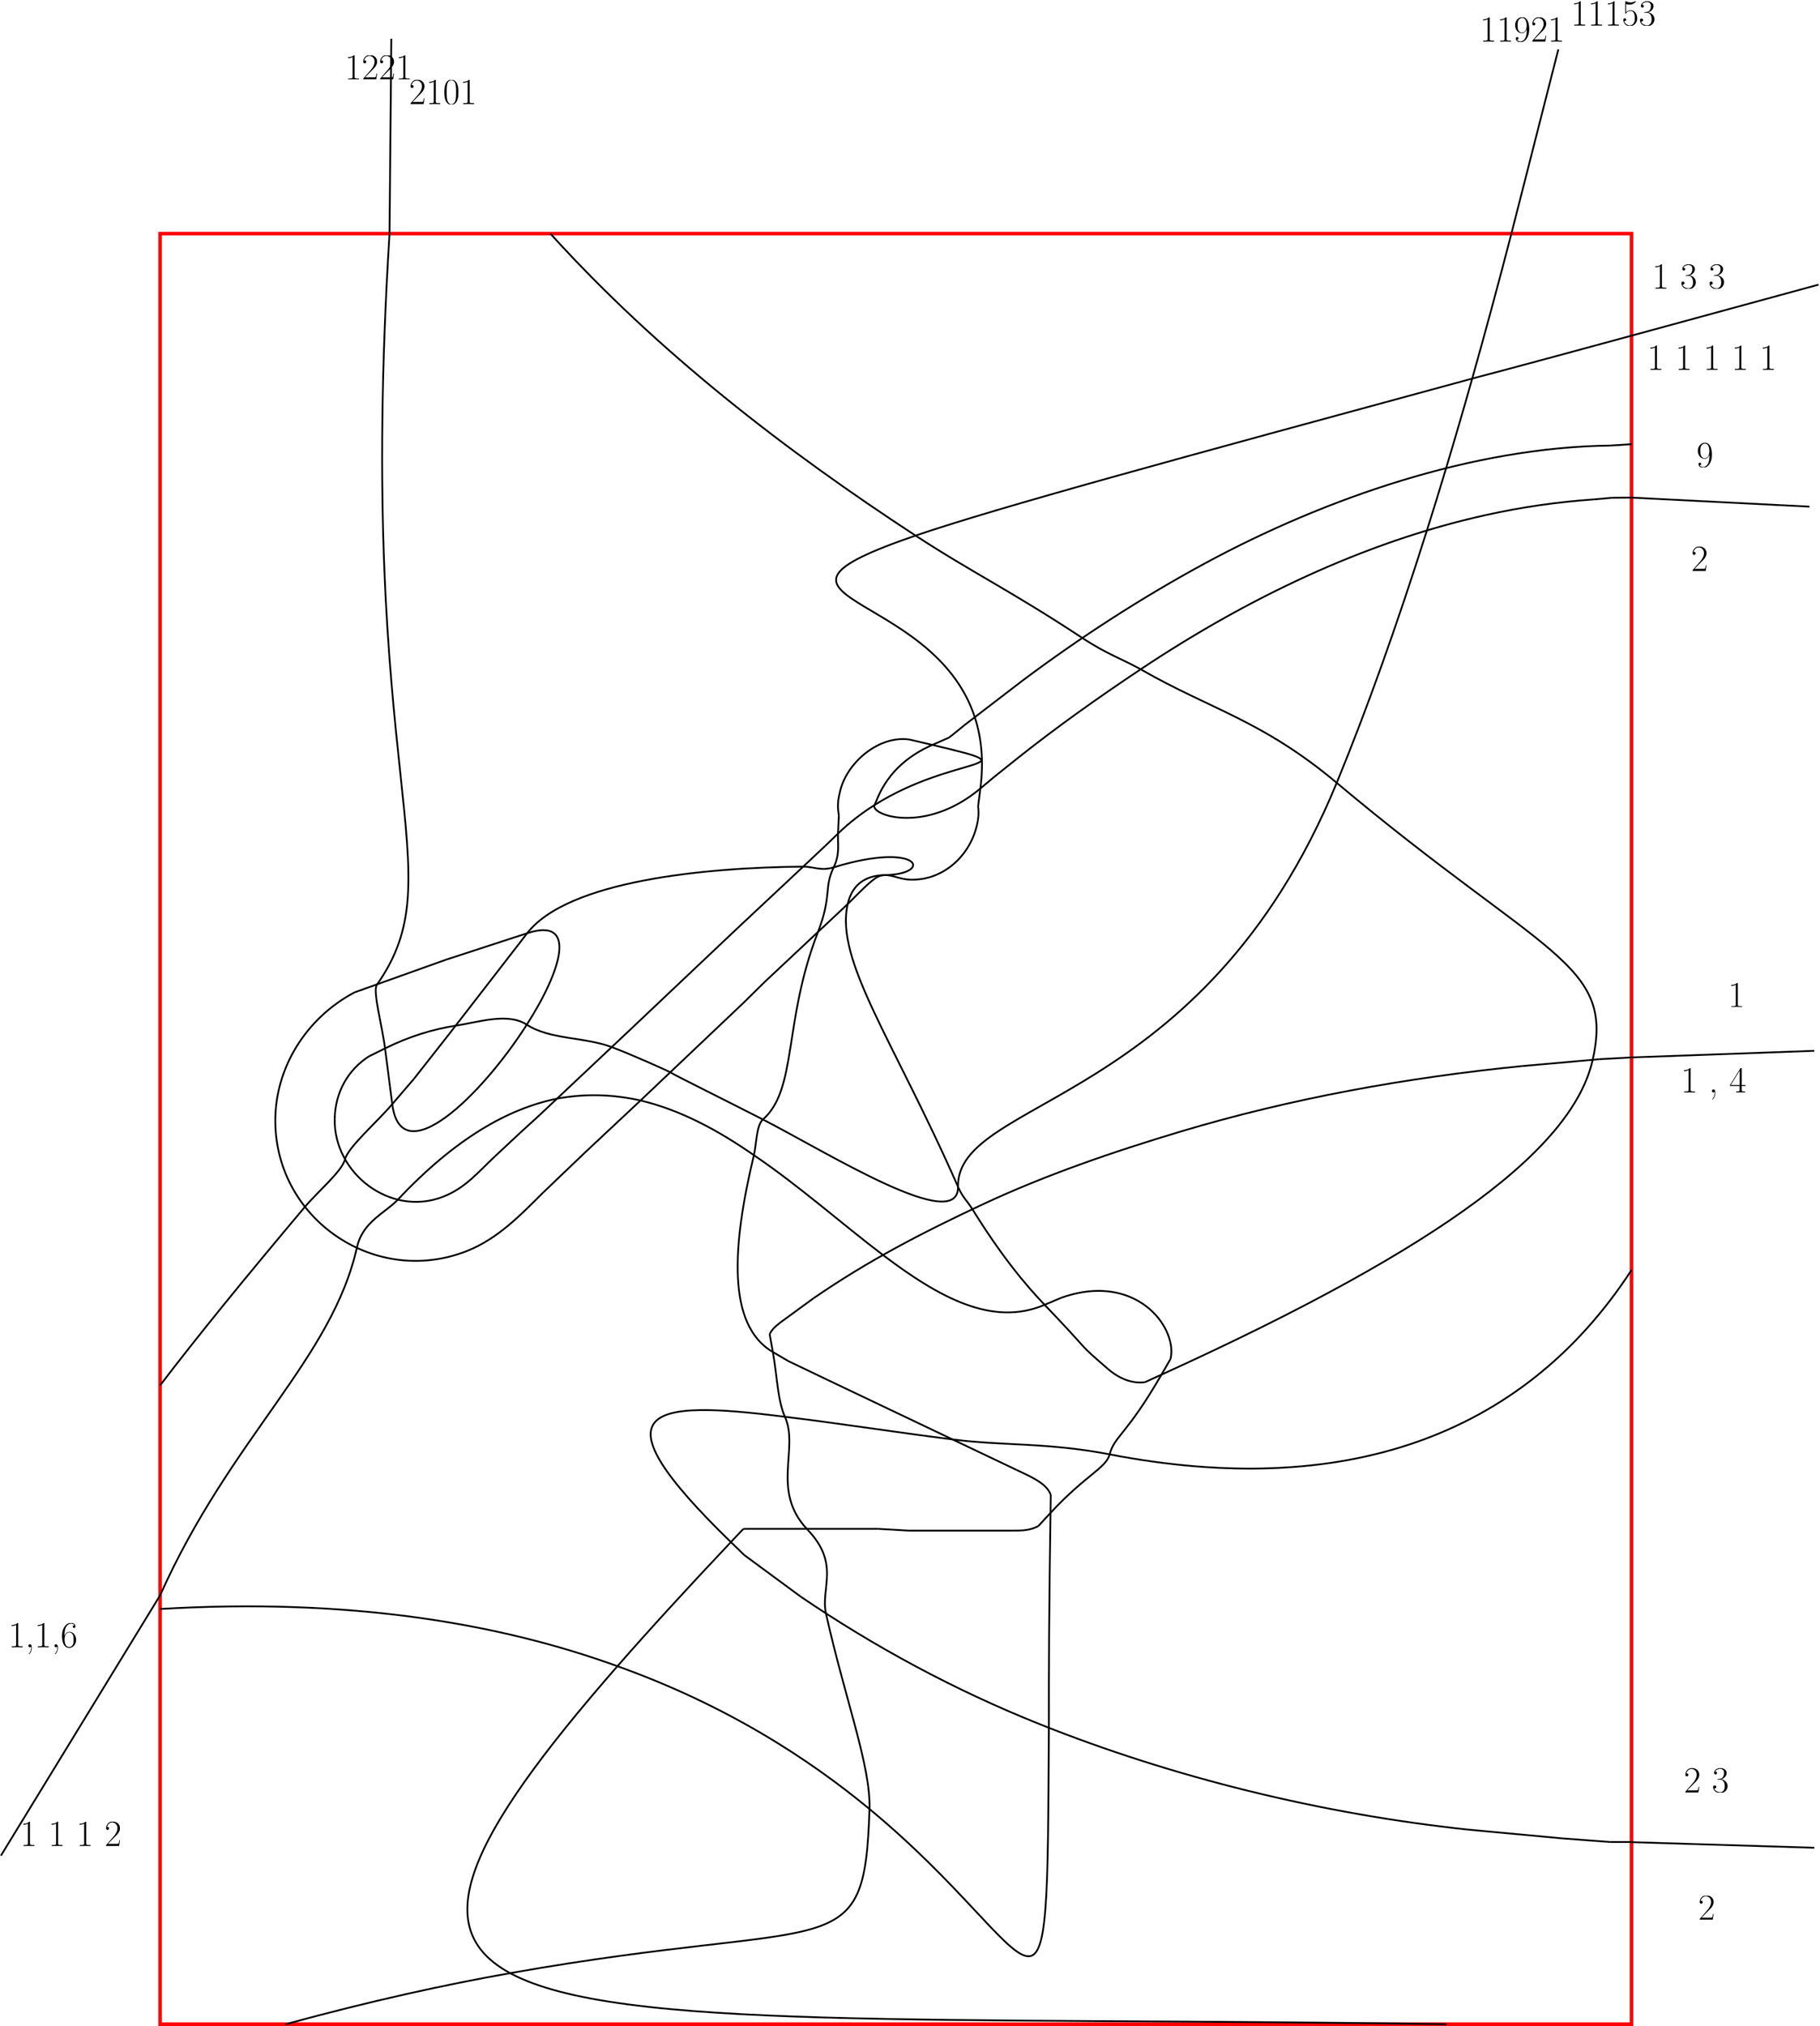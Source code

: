 <?xml version="1.0"?>
<!DOCTYPE ipe SYSTEM "ipe.dtd">
<ipe version="70005" creator="svgtoipe 20091018">
<ipestyle>
<layout paper="1031 1226" frame="1031 1226" origin="0 0" crop="no"/>
<opacity name="10%" value="0.10"/>
<opacity name="20%" value="0.20"/>
<opacity name="30%" value="0.30"/>
<opacity name="40%" value="0.40"/>
<opacity name="50%" value="0.50"/>
<opacity name="60%" value="0.60"/>
<opacity name="70%" value="0.70"/>
<opacity name="80%" value="0.80"/>
<opacity name="90%" value="0.90"/>
<pathstyle cap="0" join="0" fillrule="wind"/>
</ipestyle>
<page>
<group matrix="1 0 0 -1 0 1226">
<group matrix="1 0 0 1 101 151">
<path stroke="1 0 0" pen="2" cap="0" join="0">
0 0 m 821.94 0 l 821.94 1000 l 0 1000 l h
</path>
<path stroke="0 0 0" pen="1" cap="0" join="0">
821.94 147.439 m
818.727 147.442 815.038 147.473 811.039 147.519 c
</path>
<path stroke="0 0 0" pen="1" cap="0" join="0">
811.039 147.519 m
807.689 147.824 804.339 148.129 800.99 148.433 c
</path>
<path stroke="0 0 0" pen="1" cap="0" join="0">
800.99 148.433 m
780.589 149.84 760.691 152.725 740.693 157.146 c
</path>
<path stroke="0 0 0" pen="1" cap="0" join="0">
740.693 157.146 m
672.015 172.311 606.04 204.459 547.743 243.32 c
</path>
<path stroke="0 0 0" pen="1" cap="0" join="0">
547.743 243.32 m
523.996 259.148 500.732 275.649 478.402 293.437 c
</path>
<path stroke="0 0 0" pen="1" cap="0" join="0">
426.145 360.326 m
442.465 357.352 454.364 343.403 456.856 327.404 c
</path>
<path stroke="0 0 0" pen="1" cap="0" join="0">
415.091 360.326 m
418.578 361.08 422.648 360.869 426.145 360.326 c
</path>
<path stroke="0 0 0" pen="1" cap="0" join="0">
400.016 359.723 m
395.092 362.829 386.791 372.074 381.927 376.476 c
</path>
<path stroke="0 0 0" pen="1" cap="0" join="0">
381.927 376.476 m
367.188 390.297 352.449 404.118 337.71 417.94 c
</path>
<path stroke="0 0 0" pen="1" cap="0" join="0">
337.71 417.94 m
333.69 421.899 329.67 425.859 325.65 429.818 c
</path>
<path stroke="0 0 0" pen="1" cap="0" join="0">
325.65 429.818 m
306.556 447.924 287.463 466.03 268.369 484.135 c
</path>
<path stroke="0 0 0" pen="1" cap="0" join="0">
268.369 484.135 m
257.984 493.863 247.6 503.591 237.215 513.319 c
</path>
<path stroke="0 0 0" pen="1" cap="0" join="0">
237.215 513.319 m
229.511 520.689 221.806 528.058 214.102 535.428 c
</path>
<path stroke="0 0 0" pen="1" cap="0" join="0">
214.102 535.428 m
201.439 548.07 188.767 561.175 171.894 567.988 c
</path>
<path stroke="0 0 0" pen="1" cap="0" join="0">
171.894 567.988 m
121.054 588.519 64.9877 551.276 64.3647 496.235 c
</path>
<path stroke="0 0 0" pen="1" cap="0" join="0">
64.3647 496.235 m
64.023 465.795 81.8206 437.948 108.582 423.768 c
</path>
<path stroke="0 0 0" pen="1" cap="0" join="0">
108.582 423.768 m
125.666 417.665 142.75 411.562 159.834 405.458 c
</path>
<path stroke="0 0 0" pen="1" cap="0" join="0">
141.745 472.116 m
148.328 463.742 154.91 455.367 161.493 446.993 c
</path>
<path stroke="0 0 0" pen="1" cap="0" join="0">
157.825 537.97 m
128.611 549.196 96.8445 524.796 97.5379 494.225 c
</path>
<path stroke="0 0 0" pen="1" cap="0" join="0">
186.968 515.419 m
177.431 524.303 170.577 533.076 157.825 537.97 c
</path>
<path stroke="0 0 0" pen="1" cap="0" join="0">
201.037 502.265 m
196.347 506.65 191.658 511.034 186.968 515.419 c
</path>
<path stroke="0 0 0" pen="1" cap="0" join="0">
212.092 492.175 m
208.407 495.538 204.722 498.901 201.037 502.265 c
</path>
<path stroke="0 0 0" pen="1" cap="0" join="0">
263.344 443.887 m
246.26 459.983 229.176 476.079 212.092 492.175 c
</path>
<path stroke="0 0 0" pen="1" cap="0" join="0">
322.636 387.791 m
302.872 406.49 283.108 425.189 263.344 443.887 c
</path>
<path stroke="0 0 0" pen="1" cap="0" join="0">
352.784 359.572 m
342.735 368.979 332.685 378.385 322.636 387.791 c
</path>
<path stroke="0 0 0" pen="1" cap="0" join="0">
379.646 312.33 m
382.922 296.301 400.187 280.966 417.1 282.373 c
</path>
<path stroke="0 0 0" pen="1" cap="0" join="0">
449.259 274.544 m
459.978 266.327 470.698 258.11 481.417 249.893 c
</path>
<path stroke="0 0 0" pen="1" cap="0" join="0">
481.417 249.893 m
513.887 225.553 548.216 203.314 583.921 184.009 c
</path>
<path stroke="0 0 0" pen="1" cap="0" join="0">
583.921 184.009 m
650.841 147.82 733.387 119.27 810.034 118.376 c
</path>
<path stroke="0 0 0" pen="1" cap="0" join="0">
810.034 118.376 m
813.933 118.116 817.832 117.856 821.94 117.596 c
</path>
<path stroke="0 0 0" pen="1" cap="0" join="0">
821.088 898.253 m
821.442 898.282 821.796 898.31 821.94 898.338 c
</path>
<path stroke="0 0 0" pen="1" cap="0" join="0">
810.034 898.253 m
813.719 898.253 817.404 898.253 821.088 898.253 c
</path>
<path stroke="0 0 0" pen="1" cap="0" join="0">
783.905 896.294 m
792.615 896.947 801.325 897.6 810.034 898.253 c
</path>
<path stroke="0 0 0" pen="1" cap="0" join="0">
730.643 891.339 m
748.397 892.991 766.151 894.642 783.905 896.294 c
</path>
<path stroke="0 0 0" pen="1" cap="0" join="0">
490.461 832.088 m
566.164 862.457 649.534 882.667 730.643 891.339 c
</path>
<path stroke="0 0 0" pen="1" cap="0" join="0">
357.809 761.199 m
399.303 789.428 443.882 813.396 490.461 832.088 c
</path>
<path stroke="0 0 0" pen="1" cap="0" join="0">
330.675 723.353 m
354.124 723.353 377.573 723.353 401.021 723.353 c
</path>
<path stroke="0 0 0" pen="1" cap="0" join="0">
401.021 723.353 m
406.716 723.688 412.411 724.023 418.105 724.358 c
</path>
<path stroke="0 0 0" pen="1" cap="0" join="0">
418.105 724.358 m
437.534 724.358 456.963 724.358 476.392 724.358 c
</path>
<path stroke="0 0 0" pen="1" cap="0" join="0">
476.392 724.358 m
480.683 724.348 484.341 724.358 488.452 722.79 c
</path>
<path stroke="0 0 0" pen="1" cap="0" join="0">
496.481 702.269 m
493.165 696.842 484.13 693.224 478.402 690.451 c
</path>
<path stroke="0 0 0" pen="1" cap="0" join="0">
478.402 690.451 m
443.229 673.698 408.056 656.946 372.883 640.193 c
</path>
<path stroke="0 0 0" pen="1" cap="0" join="0">
346.754 607.915 m
352.784 603.51 358.814 599.105 364.843 594.7 c
</path>
<path stroke="0 0 0" pen="1" cap="0" join="0">
364.843 594.7 m
395.585 573.505 425.653 558.019 459.308 542.241 c
</path>
<path stroke="0 0 0" pen="1" cap="0" join="0">
459.308 542.241 m
494.542 525.72 532.609 512.716 569.852 501.541 c
</path>
<path stroke="0 0 0" pen="1" cap="0" join="0">
569.852 501.541 m
632.018 482.889 696.284 471.363 760.792 464.911 c
</path>
<path stroke="0 0 0" pen="1" cap="0" join="0">
760.792 464.911 m
771.846 463.933 782.901 462.955 793.955 461.976 c
</path>
<path stroke="0 0 0" pen="1" cap="0" join="0">
793.955 461.976 m
797.305 461.672 800.655 461.367 804.004 461.062 c
</path>
<path stroke="0 0 0" pen="1" cap="0" join="0">
804.004 461.062 m
809.91 460.734 815.816 460.406 821.94 460.078 c
</path>
<path stroke="0 0 0" pen="1" cap="0" join="0">
404.93 358.241 m
408.211 358.185 411.468 359.666 415.091 360.326 c
</path>
<path stroke="0 0 0" pen="1" cap="0" join="0">
404.93 358.241 m
403.313 358.268 401.691 358.669 400.016 359.723 c
</path>
<path stroke="0 0 0" pen="1" cap="0" join="0">
456.856 327.404 m
457.35 324.247 457.213 321.833 456.939 319.854 c
</path>
<path stroke="0 0 0" pen="1" cap="0" join="0">
456.939 319.854 m
457.364 316.53 457.789 313.206 458.214 309.882 c
</path>
<path stroke="0 0 0" pen="1" cap="0" join="0">
478.402 293.437 m
474.275 296.739 470.148 300.04 466.021 303.342 c
</path>
<path stroke="0 0 0" pen="1" cap="0" join="0">
466.021 303.342 m
463.419 305.522 460.816 307.702 458.214 309.882 c
</path>
<path stroke="0 0 0" pen="1" cap="0" join="0">
379.157 325.02 m
378.614 320.978 378.172 318.325 379.646 312.33 c
</path>
<path stroke="0 0 0" pen="1" cap="0" join="0">
378.688 335.058 m
378.844 331.712 379.001 328.366 379.157 325.02 c
</path>
<path stroke="0 0 0" pen="1" cap="0" join="0">
371.305 342.182 m
365.131 347.979 358.958 353.776 352.784 359.572 c
</path>
<path stroke="0 0 0" pen="1" cap="0" join="0">
378.688 335.058 m
376.227 337.433 373.766 339.807 371.305 342.182 c
</path>
<path stroke="0 0 0" pen="1" cap="0" join="0">
440.677 281.465 m
444.018 278.924 447.565 275.9 449.259 274.544 c
</path>
<path stroke="0 0 0" pen="1" cap="0" join="0">
431.373 285.554 m
434.474 284.191 437.576 282.828 440.677 281.465 c
</path>
<path stroke="0 0 0" pen="1" cap="0" join="0">
417.1 282.373 m
418.302 282.47 419.845 282.807 421.526 283.231 c
</path>
<path stroke="0 0 0" pen="1" cap="0" join="0">
421.526 283.231 m
424.808 284.005 428.09 284.779 431.373 285.554 c
</path>
<path stroke="0 0 0" pen="1" cap="0" join="0">
325.759 723.433 m
327.534 723.296 329.312 723.356 330.675 723.353 c
</path>
<path stroke="0 0 0" pen="1" cap="0" join="0">
318.848 730.755 m
321.152 728.315 323.455 725.874 325.759 723.433 c
</path>
<path stroke="0 0 0" pen="1" cap="0" join="0">
326.304 737.99 m
336.805 745.726 347.307 753.463 357.809 761.199 c
</path>
<path stroke="0 0 0" pen="1" cap="0" join="0">
318.848 730.755 m
321.333 733.167 323.818 735.579 326.304 737.99 c
</path>
<path stroke="0 0 0" pen="1" cap="0" join="0">
497.544 704.361 m
497.258 703.657 496.905 702.958 496.481 702.269 c
</path>
<path stroke="0 0 0" pen="1" cap="0" join="0">
497.385 714.461 m
497.438 711.094 497.491 707.727 497.544 704.361 c
</path>
<path stroke="0 0 0" pen="1" cap="0" join="0">
488.452 722.79 m
489.192 722.507 489.904 722.175 490.582 721.8 c
</path>
<path stroke="0 0 0" pen="1" cap="0" join="0">
490.582 721.8 m
492.85 719.354 495.117 716.907 497.385 714.461 c
</path>
<path stroke="0 0 0" pen="1" cap="0" join="0">
340.508 614.693 m
341.649 611.97 344.089 609.972 346.754 607.915 c
</path>
<path stroke="0 0 0" pen="1" cap="0" join="0">
342.301 624.618 m
341.703 621.31 341.105 618.001 340.508 614.693 c
</path>
<path stroke="0 0 0" pen="1" cap="0" join="0">
372.883 640.193 m
365.567 636.688 358.251 633.182 350.935 629.677 c
</path>
<path stroke="0 0 0" pen="1" cap="0" join="0">
350.935 629.677 m
348.057 627.991 345.179 626.304 342.301 624.618 c
</path>
<path stroke="0 0 0" pen="1" cap="0" join="0">
550.08 641.467 m
543.936 642.293 536.593 640.214 529.489 634.07 c
</path>
<path stroke="0 0 0" pen="1" cap="0" join="0">
559.374 637.241 m
556.276 638.65 553.178 640.058 550.08 641.467 c
</path>
<path stroke="0 0 0" pen="1" cap="0" join="0">
564.42 628.51 m
565.075 625.637 565.078 622.413 564.273 618.963 c
</path>
<path stroke="0 0 0" pen="1" cap="0" join="0">
559.374 637.241 m
561.056 634.331 562.738 631.42 564.42 628.51 c
</path>
<path stroke="0 0 0" pen="1" cap="0" join="0">
161.493 446.993 m
173.836 431.048 186.179 415.102 198.522 399.157 c
</path>
<path stroke="0 0 0" pen="1" cap="0" join="0">
198.522 399.157 m
200.701 396.343 202.879 393.53 205.057 390.716 c
</path>
<path stroke="0 0 0" pen="1" cap="0" join="0">
159.834 405.458 m
171.592 401.625 183.35 397.792 195.108 393.959 c
</path>
<path stroke="0 0 0" pen="1" cap="0" join="0">
195.108 393.959 m
198.424 392.878 201.741 391.797 205.057 390.716 c
</path>
<path stroke="0 0 0" pen="1" cap="0" join="0">
129.686 486.186 m
129.257 482.863 128.829 479.539 128.4 476.216 c
</path>
<path stroke="0 0 0" pen="1" cap="0" join="0">
136.198 478.588 m
138.047 476.431 139.896 474.274 141.745 472.116 c
</path>
<path stroke="0 0 0" pen="1" cap="0" join="0">
129.686 486.186 m
131.857 483.653 134.027 481.121 136.198 478.588 c
</path>
<path stroke="0 0 0" pen="1" cap="0" join="0">
97.5379 494.225 m
97.8798 479.508 104.94 467.019 116.669 459.483 c
</path>
<path stroke="0 0 0" pen="1" cap="0" join="0">
116.669 459.483 m
119.668 457.999 122.667 456.516 125.666 455.032 c
</path>
<path stroke="0 0 0" pen="1" cap="0" join="0">
128.4 476.216 m
127.917 472.474 127.434 468.731 126.951 464.989 c
</path>
<path stroke="0 0 0" pen="1" cap="0" join="0">
126.951 464.989 m
126.523 461.67 126.095 458.351 125.666 455.032 c
</path>
<path stroke="0 0 0" pen="1" cap="0" join="0">
564.273 618.963 m
560.158 601.33 537.75 582.079 503.34 594.321 c
</path>
<path stroke="0 0 0" pen="1" cap="0" join="0">
503.34 594.321 m
500.258 595.631 497.176 596.941 494.095 598.251 c
</path>
<path stroke="0 0 0" pen="1" cap="0" join="0">
529.489 634.07 m
512.574 619.443 519.837 625.451 501.298 605.811 c
</path>
<path stroke="0 0 0" pen="1" cap="0" join="0">
501.298 605.811 m
498.897 603.291 496.496 600.771 494.095 598.251 c
</path>
<path stroke="0 0 0" pen="1" cap="0" join="0">
384.028 374.751 m
386.253 364.58 392.773 358.447 404.93 358.241 c
</path>
<path stroke="0 0 0" pen="1" cap="0" join="0">
496.467 834.469 m
496.411 802.521 496.628 762.701 497.385 714.461 c
</path>
<path stroke="0 0 0" pen="1" cap="0" join="0">
0 768.113 m
106.439 761.801 189.979 776.328 255.474 800.065 c
</path>
<path stroke="0 0 0" pen="1" cap="0" join="0">
255.474 800.065 m
273.499 779.44 294.709 756.331 318.848 730.755 c
</path>
<path stroke="0 0 0" pen="1" cap="0" join="0">
707.718 165.559 m
711.267 154.325 714.838 142.738 718.429 130.787 c
</path>
<path stroke="0 0 0" pen="1" cap="0" join="0">
125.666 455.032 m
139.065 448.404 152.294 444.329 165.373 442.306 c
</path>
<path stroke="0 0 0" pen="1" cap="0" join="0">
70.2472 1000 m
118.136 986.858 159.673 977.856 195.53 971.492 c
</path>
<path stroke="0 0 0" pen="1" cap="0" join="0">
718.579 1000 m
427.651 995.694 255.328 1003.8 195.53 971.492 c
</path>
<path stroke="0 0 0" pen="1" cap="0" join="0">
195.53 971.492 m
149.466 946.489 170.359 897.453 255.474 800.065 c
</path>
<path stroke="0 0 0" pen="1" cap="0" join="0">
255.474 800.065 m
316.682 821.987 362.255 851.775 396.274 879.83 c
</path>
<path stroke="0 0 0" pen="1" cap="0" join="0">
396.274 879.83 m
496.727 962.887 495.417 1030.76 496.467 834.469 c
</path>
<path stroke="0 0 0" pen="1" cap="0" join="0">
205.057 390.716 m
233.255 381.523 224.545 410.927 204.84 441.794 c
</path>
<path stroke="0 0 0" pen="1" cap="0" join="0">
204.84 441.794 m
179.157 482.024 134.656 524.703 129.686 486.186 c
</path>
<path stroke="0 0 0" pen="1" cap="0" join="0">
800.285 461.239 m
789.526 509.622 719.548 564.417 559.374 637.241 c
</path>
<path stroke="0 0 0" pen="1" cap="0" join="0">
657.268 306.731 m
673.745 266.618 690.572 219.829 707.718 165.559 c
</path>
<path stroke="0 0 0" pen="1" cap="0" join="0">
458.214 309.882 m
460.177 294.518 458.784 281.493 455.159 270.275 c
</path>
<path stroke="0 0 0" pen="1" cap="0" join="0">
732.949 80.9616 m
759.865 73.8626 789.811 65.7326 821.94 56.9928 c
</path>
<path stroke="0 0 0" pen="1" cap="0" join="0">
718.429 130.787 m
723.23 114.832 728.067 98.2393 732.949 80.9616 c
</path>
<path stroke="0 0 0" pen="1" cap="0" join="0">
732.949 80.9616 m
740.167 55.4223 747.471 28.4255 754.837 0 c
</path>
<path stroke="0 0 0" pen="1" cap="0" join="0">
455.159 270.275 m
431.779 197.921 315.159 205.346 421.992 168.646 c
</path>
<path stroke="0 0 0" pen="1" cap="0" join="0">
421.992 168.646 m
470.044 152.374 563.991 126.887 732.949 80.9616 c
</path>
<path stroke="0 0 0" pen="1" cap="0" join="0">
218.008 0 m
278.443 66.7107 349.917 121.541 421.992 168.646 c
</path>
<path stroke="0 0 0" pen="1" cap="0" join="0">
205.057 390.716 m
227.74 361.414 304.423 353.972 359.22 353.529 c
</path>
<path stroke="0 0 0" pen="1" cap="0" join="0">
268.369 484.135 m
253.575 480.801 238.218 480.147 222.097 483.02 c
</path>
<path stroke="0 0 0" pen="1" cap="0" join="0">
222.097 483.02 m
194.488 488.553 164.932 505.356 132.975 539.338 c
</path>
<path stroke="0 0 0" pen="1" cap="0" join="0">
494.095 598.251 m
465.13 610.564 435.618 594.445 403.962 570.56 c
</path>
<path stroke="0 0 0" pen="1" cap="0" join="0">
403.962 570.56 m
381.2 553.34 357.339 532.069 331.704 514.676 c
</path>
<path stroke="0 0 0" pen="1" cap="0" join="0">
331.704 514.676 m
311.782 500.831 290.718 489.419 268.369 484.135 c
</path>
<path stroke="0 0 0" pen="1" cap="0" join="0">
342.301 624.618 m
316.478 609.489 319.558 565.36 331.704 514.676 c
</path>
<path stroke="0 0 0" pen="1" cap="0" join="0">
431.373 285.554 m
489.138 299.181 444.247 290.652 399.101 319.114 c
</path>
<path stroke="0 0 0" pen="1" cap="0" join="0">
399.101 319.114 m
392.219 323.453 385.268 328.709 378.688 335.058 c
</path>
<path stroke="0 0 0" pen="1" cap="0" join="0">
0 643.251 m
20.7629 615.998 47.4676 583.249 80.8061 543.656 c
</path>
<path stroke="0 0 0" pen="1" cap="0" join="0">
443.292 673.507 m
408.082 669.032 375.797 663.941 349.035 660.796 c
</path>
<path stroke="0 0 0" pen="1" cap="0" join="0">
349.035 660.796 m
272.439 651.005 241.598 655.79 318.848 730.755 c
</path>
<path stroke="0 0 0" pen="1" cap="0" join="0">
359.22 353.529 m
365.188 353.474 369.081 356.142 376.273 353.93 c
</path>
<path stroke="0 0 0" pen="1" cap="0" join="0">
376.273 353.93 m
424.619 339.055 432.325 357.777 404.93 358.241 c
</path>
<path stroke="0 0 0" pen="1" cap="0" join="0">
547.743 243.32 m
586.986 265.87 615.581 271.768 657.268 306.731 c
</path>
<path stroke="0 0 0" pen="1" cap="0" join="0">
657.268 306.731 m
773.362 404.1 812.406 407.006 800.285 461.239 c
</path>
<path stroke="0 0 0" pen="1" cap="0" join="0">
165.373 442.306 m
178.655 440.253 194.236 434.924 204.84 441.794 c
</path>
<path stroke="0 0 0" pen="1" cap="0" join="0">
204.84 441.794 m
217.895 450.251 236.738 448.478 252.483 454.39 c
</path>
<path stroke="0 0 0" pen="1" cap="0" join="0">
349.035 660.796 m
344.949 651.73 344.57 637.174 342.301 624.618 c
</path>
<path stroke="0 0 0" pen="1" cap="0" join="0">
125.666 455.032 m
124.017 442.247 118.664 422.952 121.085 419.517 c
</path>
<path stroke="0 0 0" pen="1" cap="0" join="0">
121.085 419.517 m
165.842 356.014 108.926 307.564 128.171 0 c
</path>
<path stroke="0 0 0" pen="1" cap="0" join="0">
336.739 494.752 m
373.122 513.417 446.148 559.243 445.717 532.305 c
</path>
<path stroke="0 0 0" pen="1" cap="0" join="0">
445.717 532.305 m
444.917 482.315 582.544 488.16 657.268 306.731 c
</path>
<path stroke="0 0 0" pen="1" cap="0" join="0">
371.989 770.841 m
368.759 756.479 380.074 743.124 361.748 723.913 c
</path>
<path stroke="0 0 0" pen="1" cap="0" join="0">
361.748 723.913 m
340.932 702.093 357.118 678.733 349.035 660.796 c
</path>
<path stroke="0 0 0" pen="1" cap="0" join="0">
195.53 971.492 m
378.183 939.065 393.424 969.077 396.274 879.83 c
</path>
<path stroke="0 0 0" pen="1" cap="0" join="0">
396.274 879.83 m
397.036 856.006 382.895 819.341 371.989 770.841 c
</path>
<path stroke="0 0 0" pen="1" cap="0" join="0">
821.94 578.813 m
760.761 672.872 659.662 706.765 530.42 681.767 c
</path>
<path stroke="0 0 0" pen="1" cap="0" join="0">
530.42 681.767 m
495.858 675.082 471.027 677.031 443.292 673.507 c
</path>
<path stroke="0 0 0" pen="1" cap="0" join="0">
494.095 598.251 m
483.038 586.647 469.991 570.994 453.648 544.689 c
</path>
<path stroke="0 0 0" pen="1" cap="0" join="0">
80.8061 543.656 m
87.9574 535.163 101.586 523.655 103.225 517.171 c
</path>
<path stroke="0 0 0" pen="1" cap="0" join="0">
103.225 517.171 m
104.997 510.159 120.485 496.92 129.686 486.186 c
</path>
<path stroke="0 0 0" pen="1" cap="0" join="0">
453.648 544.689 m
450.752 540.027 448.467 538.558 445.717 532.305 c
</path>
<path stroke="0 0 0" pen="1" cap="0" join="0">
445.717 532.305 m
409.535 450.044 377.124 406.3 384.028 374.751 c
</path>
<path stroke="0 0 0" pen="1" cap="0" join="0">
367.361 390.41 m
375.475 369.447 370.611 365.714 376.273 353.93 c
</path>
<path stroke="0 0 0" pen="1" cap="0" join="0">
376.273 353.93 m
379.907 346.364 378.428 340.624 378.688 335.058 c
</path>
<path stroke="0 0 0" pen="1" cap="0" join="0">
331.704 514.676 m
333.192 508.181 333.066 497.987 336.739 494.752 c
</path>
<path stroke="0 0 0" pen="1" cap="0" join="0">
336.739 494.752 m
356.04 477.749 348.053 440.29 367.361 390.41 c
</path>
<path stroke="0 0 0" pen="1" cap="0" join="0">
421.992 168.646 m
453.088 188.962 475.216 199.495 514.986 225.708 c
</path>
<path stroke="0 0 0" pen="1" cap="0" join="0">
514.986 225.708 m
529.067 234.988 537.049 237.349 547.743 243.32 c
</path>
<path stroke="0 0 0" pen="1" cap="0" join="0">
132.975 539.338 m
125.447 547.259 113.217 551.735 109.959 566.201 c
</path>
<path stroke="0 0 0" pen="1" cap="0" join="0">
109.959 566.201 m
95.8553 628.821 39.5488 672.132 0 760.519 c
</path>
<path stroke="0 0 0" pen="1" cap="0" join="0">
497.385 714.461 m
517.176 693.113 528.362 689.523 530.42 681.767 c
</path>
<path stroke="0 0 0" pen="1" cap="0" join="0">
530.42 681.767 m
533.195 671.309 539.668 671.341 559.374 637.241 c
</path>
<path stroke="0 0 0" pen="1" cap="0" join="0">
458.214 309.882 m
427.131 335.922 396.307 324.545 399.101 319.114 c
</path>
<path stroke="0 0 0" pen="1" cap="0" join="0">
399.101 319.114 m
401.018 315.386 405.788 296.797 431.373 285.554 c
</path>
<path stroke="0 0 0" pen="1" cap="0" join="0">
252.483 454.39 m
263.406 458.49 284.481 467.931 285.157 468.496 c
</path>
<path stroke="0 0 0" pen="1" cap="0" join="0">
285.157 468.496 m
286.235 469.397 319.634 485.959 336.739 494.752 c
</path>
<path stroke="0 0 0" pen="1" cap="0" join="0">
754.837 0 m
781.055 -102.871 l
</path>
<path stroke="0 0 0" pen="1" cap="0" join="0">
821.94 147.439 m
921.32 152.484 l
</path>
<path stroke="0 0 0" pen="1" cap="0" join="0">
821.94 460.078 m
924.018 456.393 l
</path>
<path stroke="0 0 0" pen="1" cap="0" join="0">
821.94 898.338 m
924.018 901.466 l
</path>
<path stroke="0 0 0" pen="1" cap="0" join="0">
0 760.519 m
-88.9201 905.881 l
</path>
<text pos="103.182 -86.0995" transformations="affine" valign="baseline" matrix="1 0 0 -1 0 -172.199" size="20" stroke="0 0 0">1221</text>
<text pos="139.08 -72.3686" transformations="affine" valign="baseline" matrix="1 0 0 -1 0 -144.737" size="20" stroke="0 0 0">2101</text>
<text pos="737.239 -107.229" transformations="affine" valign="baseline" matrix="1 0 0 -1 0 -214.458" size="20" stroke="0 0 0">11921</text>
<text pos="788.097 -116.151" transformations="affine" valign="baseline" matrix="1 0 0 -1 0 -232.302" size="20" stroke="0 0 0">11153</text>
<text pos="833.421 30.6813" transformations="affine" valign="baseline" matrix="1 0 0 -1 0 61.3625" size="20" stroke="0 0 0">1 3 3</text>
<text pos="830.689 76.0629" transformations="affine" valign="baseline" matrix="1 0 0 -1 0 152.126" size="20" stroke="0 0 0">1 1 1 1 1</text>
<text pos="858.202 130.402" transformations="affine" valign="baseline" matrix="1 0 0 -1 0 260.805" size="20" stroke="0 0 0">9</text>
<text pos="848.865 168.368" transformations="affine" valign="baseline" matrix="1 0 0 -1 0 336.736" size="40" stroke="0 0 0"></text>
<text pos="846.322 182.355" transformations="affine" valign="baseline" matrix="1 0 0 -1 0 364.711" size="40" stroke="0 0 0"></text>
<text pos="855.186 188.405" transformations="affine" valign="baseline" matrix="1 0 0 -1 0 376.811" size="20" stroke="0 0 0">2</text>
<text pos="875.821 432.014" transformations="affine" valign="baseline" matrix="1 0 0 -1 0 864.029" size="20" stroke="0 0 0">1</text>
<text pos="849.42 479.669" transformations="affine" valign="baseline" matrix="1 0 0 -1 0 959.337" size="20" stroke="0 0 0">1 , 4</text>
<text pos="851.153 870.636" transformations="affine" valign="baseline" matrix="1 0 0 -1 0 1741.27" size="20" stroke="0 0 0">2 3</text>
<text pos="859.174 941.692" transformations="affine" valign="baseline" matrix="1 0 0 -1 0 1883.38" size="20" stroke="0 0 0">2</text>
<text pos="-78.1389 900.459" transformations="affine" valign="baseline" matrix="1 0 0 -1 0 1800.92" size="20" stroke="0 0 0">1 1 1 2</text>
<text pos="-84.7535 789.481" transformations="affine" valign="baseline" matrix="1 0 0 -1 0 1578.96" size="20" stroke="0 0 0">1,1,6</text>
</group>
<path stroke="0 0 0" pen="1" cap="0" join="0">
229.171 151 m
230.155 42.165 l
</path>
<path stroke="0 0 0" pen="1" cap="0" join="0">
922.94 207.993 m
1027.43 179.495 l
</path>
</group>
</page>
</ipe>
